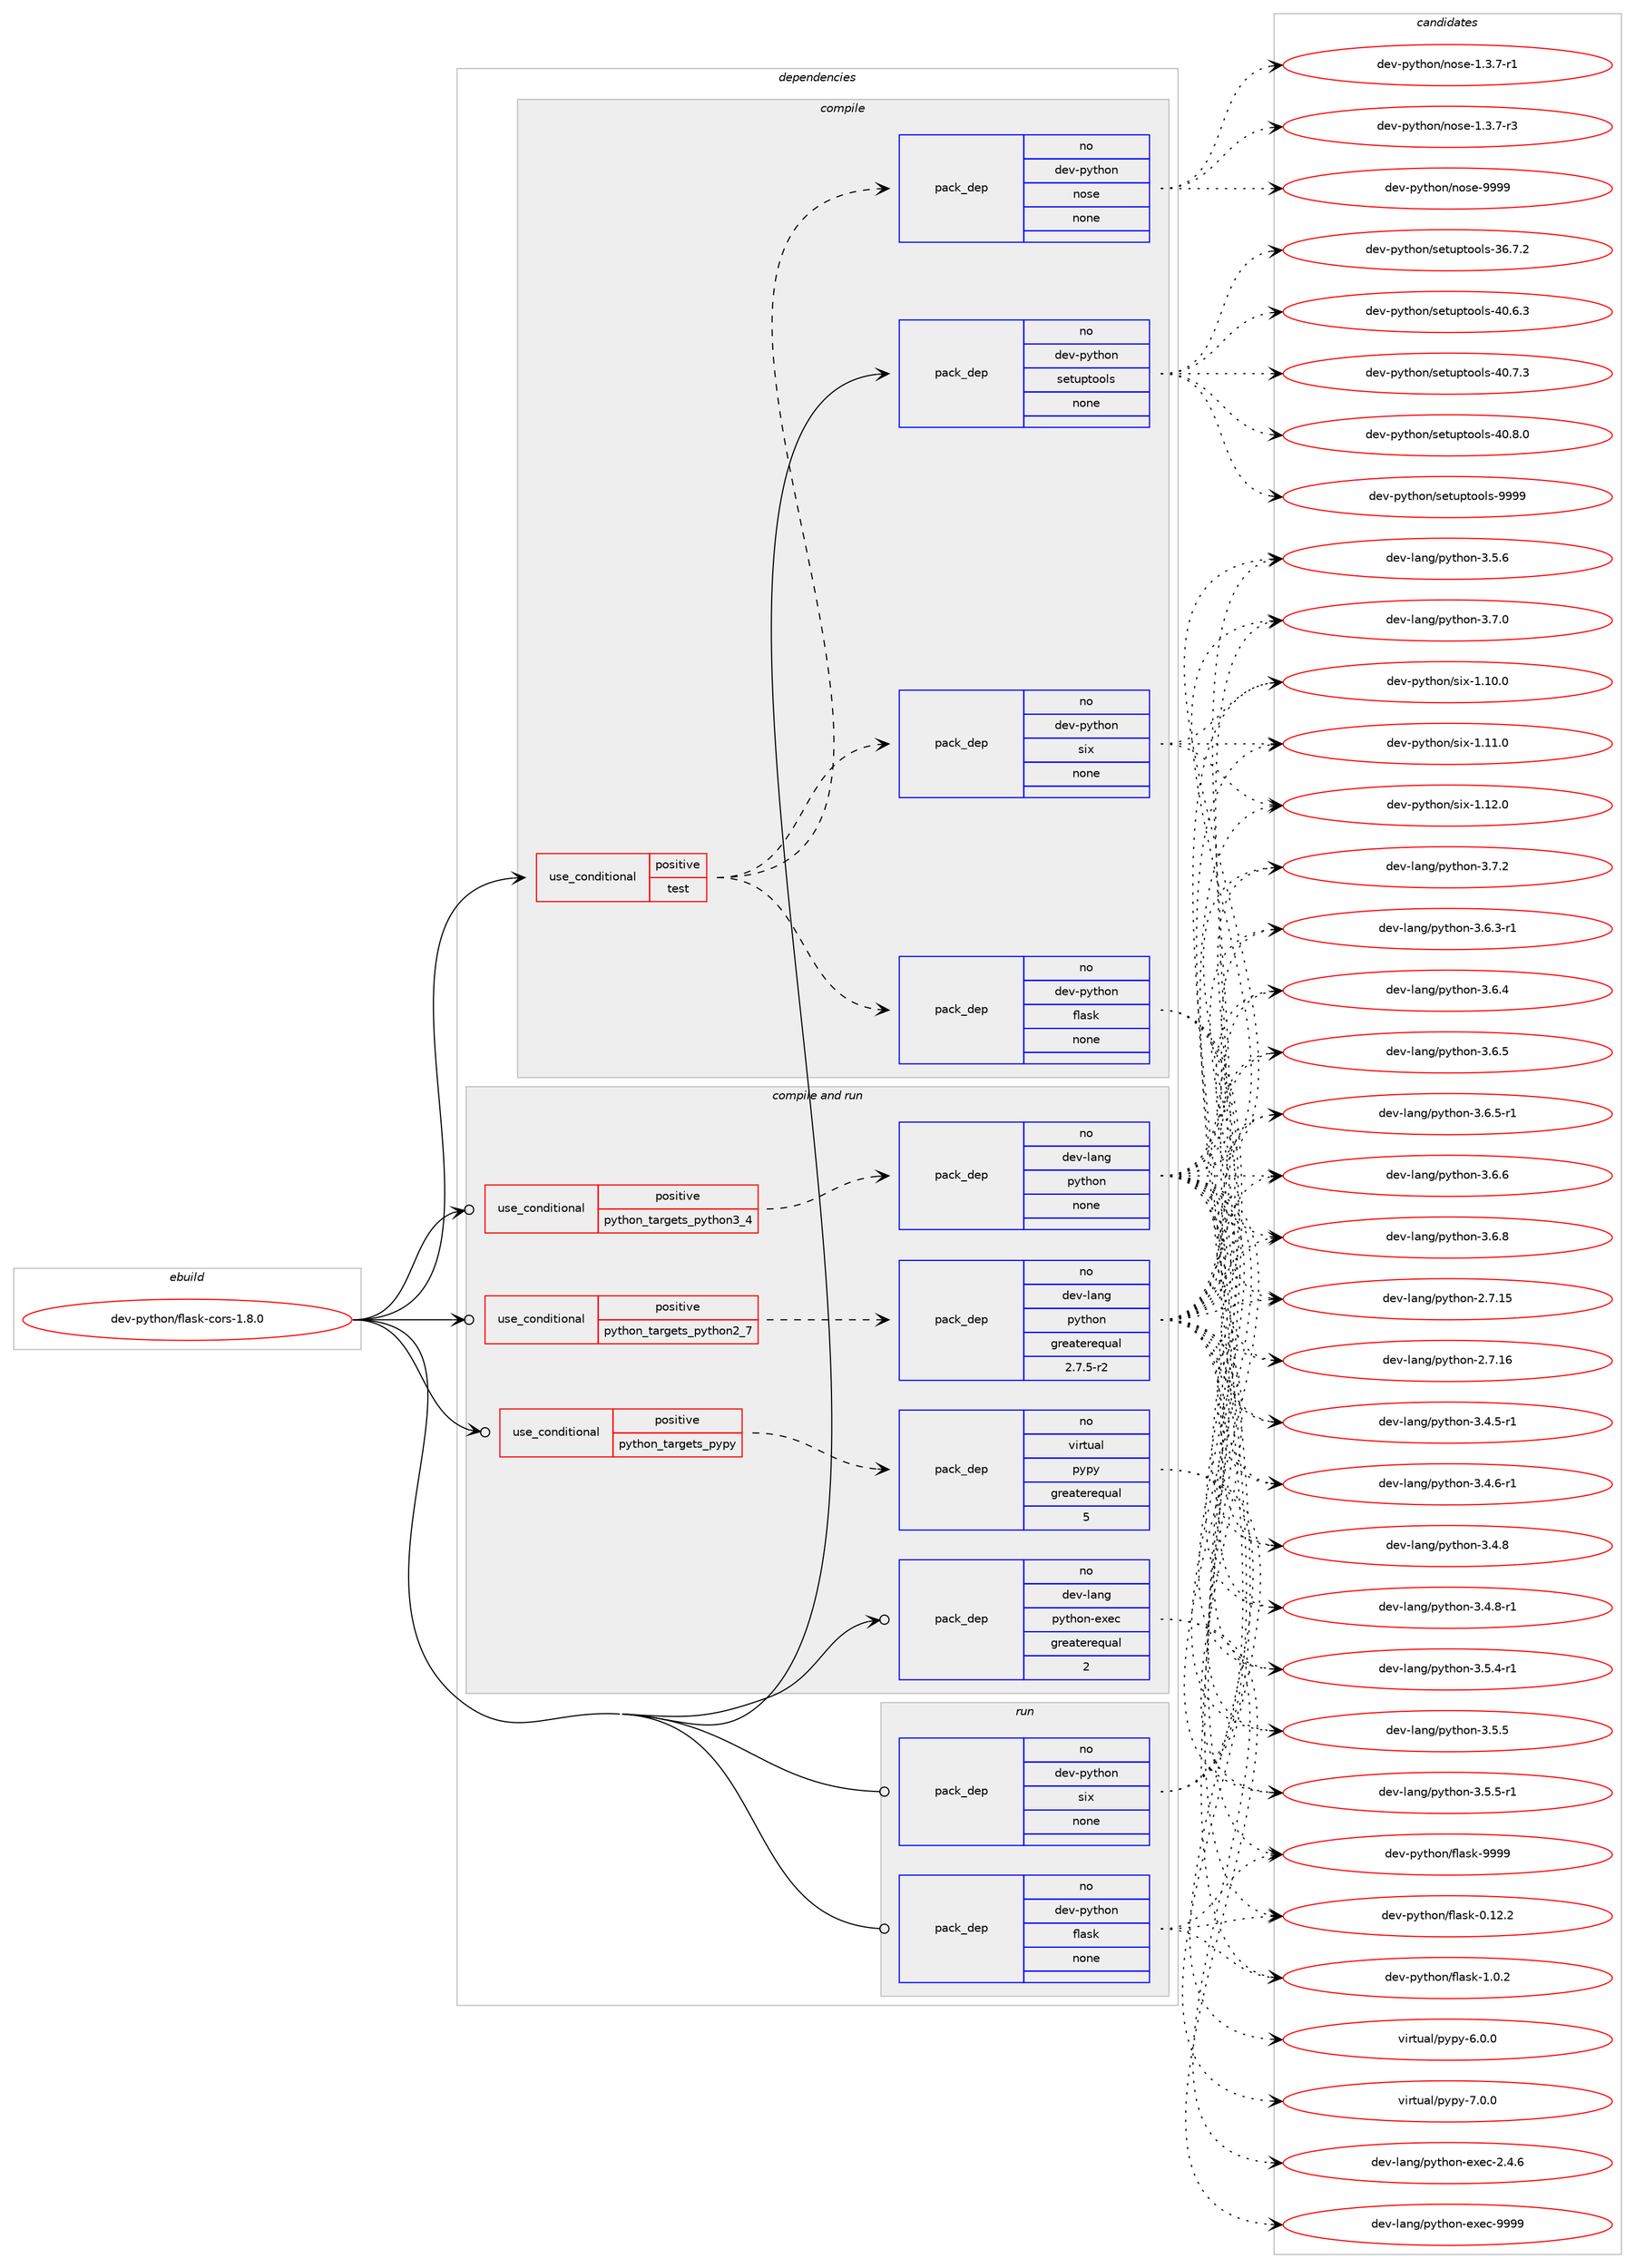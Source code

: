 digraph prolog {

# *************
# Graph options
# *************

newrank=true;
concentrate=true;
compound=true;
graph [rankdir=LR,fontname=Helvetica,fontsize=10,ranksep=1.5];#, ranksep=2.5, nodesep=0.2];
edge  [arrowhead=vee];
node  [fontname=Helvetica,fontsize=10];

# **********
# The ebuild
# **********

subgraph cluster_leftcol {
color=gray;
rank=same;
label=<<i>ebuild</i>>;
id [label="dev-python/flask-cors-1.8.0", color=red, width=4, href="../dev-python/flask-cors-1.8.0.svg"];
}

# ****************
# The dependencies
# ****************

subgraph cluster_midcol {
color=gray;
label=<<i>dependencies</i>>;
subgraph cluster_compile {
fillcolor="#eeeeee";
style=filled;
label=<<i>compile</i>>;
subgraph cond374357 {
dependency1409391 [label=<<TABLE BORDER="0" CELLBORDER="1" CELLSPACING="0" CELLPADDING="4"><TR><TD ROWSPAN="3" CELLPADDING="10">use_conditional</TD></TR><TR><TD>positive</TD></TR><TR><TD>test</TD></TR></TABLE>>, shape=none, color=red];
subgraph pack1011775 {
dependency1409392 [label=<<TABLE BORDER="0" CELLBORDER="1" CELLSPACING="0" CELLPADDING="4" WIDTH="220"><TR><TD ROWSPAN="6" CELLPADDING="30">pack_dep</TD></TR><TR><TD WIDTH="110">no</TD></TR><TR><TD>dev-python</TD></TR><TR><TD>flask</TD></TR><TR><TD>none</TD></TR><TR><TD></TD></TR></TABLE>>, shape=none, color=blue];
}
dependency1409391:e -> dependency1409392:w [weight=20,style="dashed",arrowhead="vee"];
subgraph pack1011776 {
dependency1409393 [label=<<TABLE BORDER="0" CELLBORDER="1" CELLSPACING="0" CELLPADDING="4" WIDTH="220"><TR><TD ROWSPAN="6" CELLPADDING="30">pack_dep</TD></TR><TR><TD WIDTH="110">no</TD></TR><TR><TD>dev-python</TD></TR><TR><TD>six</TD></TR><TR><TD>none</TD></TR><TR><TD></TD></TR></TABLE>>, shape=none, color=blue];
}
dependency1409391:e -> dependency1409393:w [weight=20,style="dashed",arrowhead="vee"];
subgraph pack1011777 {
dependency1409394 [label=<<TABLE BORDER="0" CELLBORDER="1" CELLSPACING="0" CELLPADDING="4" WIDTH="220"><TR><TD ROWSPAN="6" CELLPADDING="30">pack_dep</TD></TR><TR><TD WIDTH="110">no</TD></TR><TR><TD>dev-python</TD></TR><TR><TD>nose</TD></TR><TR><TD>none</TD></TR><TR><TD></TD></TR></TABLE>>, shape=none, color=blue];
}
dependency1409391:e -> dependency1409394:w [weight=20,style="dashed",arrowhead="vee"];
}
id:e -> dependency1409391:w [weight=20,style="solid",arrowhead="vee"];
subgraph pack1011778 {
dependency1409395 [label=<<TABLE BORDER="0" CELLBORDER="1" CELLSPACING="0" CELLPADDING="4" WIDTH="220"><TR><TD ROWSPAN="6" CELLPADDING="30">pack_dep</TD></TR><TR><TD WIDTH="110">no</TD></TR><TR><TD>dev-python</TD></TR><TR><TD>setuptools</TD></TR><TR><TD>none</TD></TR><TR><TD></TD></TR></TABLE>>, shape=none, color=blue];
}
id:e -> dependency1409395:w [weight=20,style="solid",arrowhead="vee"];
}
subgraph cluster_compileandrun {
fillcolor="#eeeeee";
style=filled;
label=<<i>compile and run</i>>;
subgraph cond374358 {
dependency1409396 [label=<<TABLE BORDER="0" CELLBORDER="1" CELLSPACING="0" CELLPADDING="4"><TR><TD ROWSPAN="3" CELLPADDING="10">use_conditional</TD></TR><TR><TD>positive</TD></TR><TR><TD>python_targets_pypy</TD></TR></TABLE>>, shape=none, color=red];
subgraph pack1011779 {
dependency1409397 [label=<<TABLE BORDER="0" CELLBORDER="1" CELLSPACING="0" CELLPADDING="4" WIDTH="220"><TR><TD ROWSPAN="6" CELLPADDING="30">pack_dep</TD></TR><TR><TD WIDTH="110">no</TD></TR><TR><TD>virtual</TD></TR><TR><TD>pypy</TD></TR><TR><TD>greaterequal</TD></TR><TR><TD>5</TD></TR></TABLE>>, shape=none, color=blue];
}
dependency1409396:e -> dependency1409397:w [weight=20,style="dashed",arrowhead="vee"];
}
id:e -> dependency1409396:w [weight=20,style="solid",arrowhead="odotvee"];
subgraph cond374359 {
dependency1409398 [label=<<TABLE BORDER="0" CELLBORDER="1" CELLSPACING="0" CELLPADDING="4"><TR><TD ROWSPAN="3" CELLPADDING="10">use_conditional</TD></TR><TR><TD>positive</TD></TR><TR><TD>python_targets_python2_7</TD></TR></TABLE>>, shape=none, color=red];
subgraph pack1011780 {
dependency1409399 [label=<<TABLE BORDER="0" CELLBORDER="1" CELLSPACING="0" CELLPADDING="4" WIDTH="220"><TR><TD ROWSPAN="6" CELLPADDING="30">pack_dep</TD></TR><TR><TD WIDTH="110">no</TD></TR><TR><TD>dev-lang</TD></TR><TR><TD>python</TD></TR><TR><TD>greaterequal</TD></TR><TR><TD>2.7.5-r2</TD></TR></TABLE>>, shape=none, color=blue];
}
dependency1409398:e -> dependency1409399:w [weight=20,style="dashed",arrowhead="vee"];
}
id:e -> dependency1409398:w [weight=20,style="solid",arrowhead="odotvee"];
subgraph cond374360 {
dependency1409400 [label=<<TABLE BORDER="0" CELLBORDER="1" CELLSPACING="0" CELLPADDING="4"><TR><TD ROWSPAN="3" CELLPADDING="10">use_conditional</TD></TR><TR><TD>positive</TD></TR><TR><TD>python_targets_python3_4</TD></TR></TABLE>>, shape=none, color=red];
subgraph pack1011781 {
dependency1409401 [label=<<TABLE BORDER="0" CELLBORDER="1" CELLSPACING="0" CELLPADDING="4" WIDTH="220"><TR><TD ROWSPAN="6" CELLPADDING="30">pack_dep</TD></TR><TR><TD WIDTH="110">no</TD></TR><TR><TD>dev-lang</TD></TR><TR><TD>python</TD></TR><TR><TD>none</TD></TR><TR><TD></TD></TR></TABLE>>, shape=none, color=blue];
}
dependency1409400:e -> dependency1409401:w [weight=20,style="dashed",arrowhead="vee"];
}
id:e -> dependency1409400:w [weight=20,style="solid",arrowhead="odotvee"];
subgraph pack1011782 {
dependency1409402 [label=<<TABLE BORDER="0" CELLBORDER="1" CELLSPACING="0" CELLPADDING="4" WIDTH="220"><TR><TD ROWSPAN="6" CELLPADDING="30">pack_dep</TD></TR><TR><TD WIDTH="110">no</TD></TR><TR><TD>dev-lang</TD></TR><TR><TD>python-exec</TD></TR><TR><TD>greaterequal</TD></TR><TR><TD>2</TD></TR></TABLE>>, shape=none, color=blue];
}
id:e -> dependency1409402:w [weight=20,style="solid",arrowhead="odotvee"];
}
subgraph cluster_run {
fillcolor="#eeeeee";
style=filled;
label=<<i>run</i>>;
subgraph pack1011783 {
dependency1409403 [label=<<TABLE BORDER="0" CELLBORDER="1" CELLSPACING="0" CELLPADDING="4" WIDTH="220"><TR><TD ROWSPAN="6" CELLPADDING="30">pack_dep</TD></TR><TR><TD WIDTH="110">no</TD></TR><TR><TD>dev-python</TD></TR><TR><TD>flask</TD></TR><TR><TD>none</TD></TR><TR><TD></TD></TR></TABLE>>, shape=none, color=blue];
}
id:e -> dependency1409403:w [weight=20,style="solid",arrowhead="odot"];
subgraph pack1011784 {
dependency1409404 [label=<<TABLE BORDER="0" CELLBORDER="1" CELLSPACING="0" CELLPADDING="4" WIDTH="220"><TR><TD ROWSPAN="6" CELLPADDING="30">pack_dep</TD></TR><TR><TD WIDTH="110">no</TD></TR><TR><TD>dev-python</TD></TR><TR><TD>six</TD></TR><TR><TD>none</TD></TR><TR><TD></TD></TR></TABLE>>, shape=none, color=blue];
}
id:e -> dependency1409404:w [weight=20,style="solid",arrowhead="odot"];
}
}

# **************
# The candidates
# **************

subgraph cluster_choices {
rank=same;
color=gray;
label=<<i>candidates</i>>;

subgraph choice1011775 {
color=black;
nodesep=1;
choice10010111845112121116104111110471021089711510745484649504650 [label="dev-python/flask-0.12.2", color=red, width=4,href="../dev-python/flask-0.12.2.svg"];
choice100101118451121211161041111104710210897115107454946484650 [label="dev-python/flask-1.0.2", color=red, width=4,href="../dev-python/flask-1.0.2.svg"];
choice1001011184511212111610411111047102108971151074557575757 [label="dev-python/flask-9999", color=red, width=4,href="../dev-python/flask-9999.svg"];
dependency1409392:e -> choice10010111845112121116104111110471021089711510745484649504650:w [style=dotted,weight="100"];
dependency1409392:e -> choice100101118451121211161041111104710210897115107454946484650:w [style=dotted,weight="100"];
dependency1409392:e -> choice1001011184511212111610411111047102108971151074557575757:w [style=dotted,weight="100"];
}
subgraph choice1011776 {
color=black;
nodesep=1;
choice100101118451121211161041111104711510512045494649484648 [label="dev-python/six-1.10.0", color=red, width=4,href="../dev-python/six-1.10.0.svg"];
choice100101118451121211161041111104711510512045494649494648 [label="dev-python/six-1.11.0", color=red, width=4,href="../dev-python/six-1.11.0.svg"];
choice100101118451121211161041111104711510512045494649504648 [label="dev-python/six-1.12.0", color=red, width=4,href="../dev-python/six-1.12.0.svg"];
dependency1409393:e -> choice100101118451121211161041111104711510512045494649484648:w [style=dotted,weight="100"];
dependency1409393:e -> choice100101118451121211161041111104711510512045494649494648:w [style=dotted,weight="100"];
dependency1409393:e -> choice100101118451121211161041111104711510512045494649504648:w [style=dotted,weight="100"];
}
subgraph choice1011777 {
color=black;
nodesep=1;
choice10010111845112121116104111110471101111151014549465146554511449 [label="dev-python/nose-1.3.7-r1", color=red, width=4,href="../dev-python/nose-1.3.7-r1.svg"];
choice10010111845112121116104111110471101111151014549465146554511451 [label="dev-python/nose-1.3.7-r3", color=red, width=4,href="../dev-python/nose-1.3.7-r3.svg"];
choice10010111845112121116104111110471101111151014557575757 [label="dev-python/nose-9999", color=red, width=4,href="../dev-python/nose-9999.svg"];
dependency1409394:e -> choice10010111845112121116104111110471101111151014549465146554511449:w [style=dotted,weight="100"];
dependency1409394:e -> choice10010111845112121116104111110471101111151014549465146554511451:w [style=dotted,weight="100"];
dependency1409394:e -> choice10010111845112121116104111110471101111151014557575757:w [style=dotted,weight="100"];
}
subgraph choice1011778 {
color=black;
nodesep=1;
choice100101118451121211161041111104711510111611711211611111110811545515446554650 [label="dev-python/setuptools-36.7.2", color=red, width=4,href="../dev-python/setuptools-36.7.2.svg"];
choice100101118451121211161041111104711510111611711211611111110811545524846544651 [label="dev-python/setuptools-40.6.3", color=red, width=4,href="../dev-python/setuptools-40.6.3.svg"];
choice100101118451121211161041111104711510111611711211611111110811545524846554651 [label="dev-python/setuptools-40.7.3", color=red, width=4,href="../dev-python/setuptools-40.7.3.svg"];
choice100101118451121211161041111104711510111611711211611111110811545524846564648 [label="dev-python/setuptools-40.8.0", color=red, width=4,href="../dev-python/setuptools-40.8.0.svg"];
choice10010111845112121116104111110471151011161171121161111111081154557575757 [label="dev-python/setuptools-9999", color=red, width=4,href="../dev-python/setuptools-9999.svg"];
dependency1409395:e -> choice100101118451121211161041111104711510111611711211611111110811545515446554650:w [style=dotted,weight="100"];
dependency1409395:e -> choice100101118451121211161041111104711510111611711211611111110811545524846544651:w [style=dotted,weight="100"];
dependency1409395:e -> choice100101118451121211161041111104711510111611711211611111110811545524846554651:w [style=dotted,weight="100"];
dependency1409395:e -> choice100101118451121211161041111104711510111611711211611111110811545524846564648:w [style=dotted,weight="100"];
dependency1409395:e -> choice10010111845112121116104111110471151011161171121161111111081154557575757:w [style=dotted,weight="100"];
}
subgraph choice1011779 {
color=black;
nodesep=1;
choice1181051141161179710847112121112121455446484648 [label="virtual/pypy-6.0.0", color=red, width=4,href="../virtual/pypy-6.0.0.svg"];
choice1181051141161179710847112121112121455546484648 [label="virtual/pypy-7.0.0", color=red, width=4,href="../virtual/pypy-7.0.0.svg"];
dependency1409397:e -> choice1181051141161179710847112121112121455446484648:w [style=dotted,weight="100"];
dependency1409397:e -> choice1181051141161179710847112121112121455546484648:w [style=dotted,weight="100"];
}
subgraph choice1011780 {
color=black;
nodesep=1;
choice10010111845108971101034711212111610411111045504655464953 [label="dev-lang/python-2.7.15", color=red, width=4,href="../dev-lang/python-2.7.15.svg"];
choice10010111845108971101034711212111610411111045504655464954 [label="dev-lang/python-2.7.16", color=red, width=4,href="../dev-lang/python-2.7.16.svg"];
choice1001011184510897110103471121211161041111104551465246534511449 [label="dev-lang/python-3.4.5-r1", color=red, width=4,href="../dev-lang/python-3.4.5-r1.svg"];
choice1001011184510897110103471121211161041111104551465246544511449 [label="dev-lang/python-3.4.6-r1", color=red, width=4,href="../dev-lang/python-3.4.6-r1.svg"];
choice100101118451089711010347112121116104111110455146524656 [label="dev-lang/python-3.4.8", color=red, width=4,href="../dev-lang/python-3.4.8.svg"];
choice1001011184510897110103471121211161041111104551465246564511449 [label="dev-lang/python-3.4.8-r1", color=red, width=4,href="../dev-lang/python-3.4.8-r1.svg"];
choice1001011184510897110103471121211161041111104551465346524511449 [label="dev-lang/python-3.5.4-r1", color=red, width=4,href="../dev-lang/python-3.5.4-r1.svg"];
choice100101118451089711010347112121116104111110455146534653 [label="dev-lang/python-3.5.5", color=red, width=4,href="../dev-lang/python-3.5.5.svg"];
choice1001011184510897110103471121211161041111104551465346534511449 [label="dev-lang/python-3.5.5-r1", color=red, width=4,href="../dev-lang/python-3.5.5-r1.svg"];
choice100101118451089711010347112121116104111110455146534654 [label="dev-lang/python-3.5.6", color=red, width=4,href="../dev-lang/python-3.5.6.svg"];
choice1001011184510897110103471121211161041111104551465446514511449 [label="dev-lang/python-3.6.3-r1", color=red, width=4,href="../dev-lang/python-3.6.3-r1.svg"];
choice100101118451089711010347112121116104111110455146544652 [label="dev-lang/python-3.6.4", color=red, width=4,href="../dev-lang/python-3.6.4.svg"];
choice100101118451089711010347112121116104111110455146544653 [label="dev-lang/python-3.6.5", color=red, width=4,href="../dev-lang/python-3.6.5.svg"];
choice1001011184510897110103471121211161041111104551465446534511449 [label="dev-lang/python-3.6.5-r1", color=red, width=4,href="../dev-lang/python-3.6.5-r1.svg"];
choice100101118451089711010347112121116104111110455146544654 [label="dev-lang/python-3.6.6", color=red, width=4,href="../dev-lang/python-3.6.6.svg"];
choice100101118451089711010347112121116104111110455146544656 [label="dev-lang/python-3.6.8", color=red, width=4,href="../dev-lang/python-3.6.8.svg"];
choice100101118451089711010347112121116104111110455146554648 [label="dev-lang/python-3.7.0", color=red, width=4,href="../dev-lang/python-3.7.0.svg"];
choice100101118451089711010347112121116104111110455146554650 [label="dev-lang/python-3.7.2", color=red, width=4,href="../dev-lang/python-3.7.2.svg"];
dependency1409399:e -> choice10010111845108971101034711212111610411111045504655464953:w [style=dotted,weight="100"];
dependency1409399:e -> choice10010111845108971101034711212111610411111045504655464954:w [style=dotted,weight="100"];
dependency1409399:e -> choice1001011184510897110103471121211161041111104551465246534511449:w [style=dotted,weight="100"];
dependency1409399:e -> choice1001011184510897110103471121211161041111104551465246544511449:w [style=dotted,weight="100"];
dependency1409399:e -> choice100101118451089711010347112121116104111110455146524656:w [style=dotted,weight="100"];
dependency1409399:e -> choice1001011184510897110103471121211161041111104551465246564511449:w [style=dotted,weight="100"];
dependency1409399:e -> choice1001011184510897110103471121211161041111104551465346524511449:w [style=dotted,weight="100"];
dependency1409399:e -> choice100101118451089711010347112121116104111110455146534653:w [style=dotted,weight="100"];
dependency1409399:e -> choice1001011184510897110103471121211161041111104551465346534511449:w [style=dotted,weight="100"];
dependency1409399:e -> choice100101118451089711010347112121116104111110455146534654:w [style=dotted,weight="100"];
dependency1409399:e -> choice1001011184510897110103471121211161041111104551465446514511449:w [style=dotted,weight="100"];
dependency1409399:e -> choice100101118451089711010347112121116104111110455146544652:w [style=dotted,weight="100"];
dependency1409399:e -> choice100101118451089711010347112121116104111110455146544653:w [style=dotted,weight="100"];
dependency1409399:e -> choice1001011184510897110103471121211161041111104551465446534511449:w [style=dotted,weight="100"];
dependency1409399:e -> choice100101118451089711010347112121116104111110455146544654:w [style=dotted,weight="100"];
dependency1409399:e -> choice100101118451089711010347112121116104111110455146544656:w [style=dotted,weight="100"];
dependency1409399:e -> choice100101118451089711010347112121116104111110455146554648:w [style=dotted,weight="100"];
dependency1409399:e -> choice100101118451089711010347112121116104111110455146554650:w [style=dotted,weight="100"];
}
subgraph choice1011781 {
color=black;
nodesep=1;
choice10010111845108971101034711212111610411111045504655464953 [label="dev-lang/python-2.7.15", color=red, width=4,href="../dev-lang/python-2.7.15.svg"];
choice10010111845108971101034711212111610411111045504655464954 [label="dev-lang/python-2.7.16", color=red, width=4,href="../dev-lang/python-2.7.16.svg"];
choice1001011184510897110103471121211161041111104551465246534511449 [label="dev-lang/python-3.4.5-r1", color=red, width=4,href="../dev-lang/python-3.4.5-r1.svg"];
choice1001011184510897110103471121211161041111104551465246544511449 [label="dev-lang/python-3.4.6-r1", color=red, width=4,href="../dev-lang/python-3.4.6-r1.svg"];
choice100101118451089711010347112121116104111110455146524656 [label="dev-lang/python-3.4.8", color=red, width=4,href="../dev-lang/python-3.4.8.svg"];
choice1001011184510897110103471121211161041111104551465246564511449 [label="dev-lang/python-3.4.8-r1", color=red, width=4,href="../dev-lang/python-3.4.8-r1.svg"];
choice1001011184510897110103471121211161041111104551465346524511449 [label="dev-lang/python-3.5.4-r1", color=red, width=4,href="../dev-lang/python-3.5.4-r1.svg"];
choice100101118451089711010347112121116104111110455146534653 [label="dev-lang/python-3.5.5", color=red, width=4,href="../dev-lang/python-3.5.5.svg"];
choice1001011184510897110103471121211161041111104551465346534511449 [label="dev-lang/python-3.5.5-r1", color=red, width=4,href="../dev-lang/python-3.5.5-r1.svg"];
choice100101118451089711010347112121116104111110455146534654 [label="dev-lang/python-3.5.6", color=red, width=4,href="../dev-lang/python-3.5.6.svg"];
choice1001011184510897110103471121211161041111104551465446514511449 [label="dev-lang/python-3.6.3-r1", color=red, width=4,href="../dev-lang/python-3.6.3-r1.svg"];
choice100101118451089711010347112121116104111110455146544652 [label="dev-lang/python-3.6.4", color=red, width=4,href="../dev-lang/python-3.6.4.svg"];
choice100101118451089711010347112121116104111110455146544653 [label="dev-lang/python-3.6.5", color=red, width=4,href="../dev-lang/python-3.6.5.svg"];
choice1001011184510897110103471121211161041111104551465446534511449 [label="dev-lang/python-3.6.5-r1", color=red, width=4,href="../dev-lang/python-3.6.5-r1.svg"];
choice100101118451089711010347112121116104111110455146544654 [label="dev-lang/python-3.6.6", color=red, width=4,href="../dev-lang/python-3.6.6.svg"];
choice100101118451089711010347112121116104111110455146544656 [label="dev-lang/python-3.6.8", color=red, width=4,href="../dev-lang/python-3.6.8.svg"];
choice100101118451089711010347112121116104111110455146554648 [label="dev-lang/python-3.7.0", color=red, width=4,href="../dev-lang/python-3.7.0.svg"];
choice100101118451089711010347112121116104111110455146554650 [label="dev-lang/python-3.7.2", color=red, width=4,href="../dev-lang/python-3.7.2.svg"];
dependency1409401:e -> choice10010111845108971101034711212111610411111045504655464953:w [style=dotted,weight="100"];
dependency1409401:e -> choice10010111845108971101034711212111610411111045504655464954:w [style=dotted,weight="100"];
dependency1409401:e -> choice1001011184510897110103471121211161041111104551465246534511449:w [style=dotted,weight="100"];
dependency1409401:e -> choice1001011184510897110103471121211161041111104551465246544511449:w [style=dotted,weight="100"];
dependency1409401:e -> choice100101118451089711010347112121116104111110455146524656:w [style=dotted,weight="100"];
dependency1409401:e -> choice1001011184510897110103471121211161041111104551465246564511449:w [style=dotted,weight="100"];
dependency1409401:e -> choice1001011184510897110103471121211161041111104551465346524511449:w [style=dotted,weight="100"];
dependency1409401:e -> choice100101118451089711010347112121116104111110455146534653:w [style=dotted,weight="100"];
dependency1409401:e -> choice1001011184510897110103471121211161041111104551465346534511449:w [style=dotted,weight="100"];
dependency1409401:e -> choice100101118451089711010347112121116104111110455146534654:w [style=dotted,weight="100"];
dependency1409401:e -> choice1001011184510897110103471121211161041111104551465446514511449:w [style=dotted,weight="100"];
dependency1409401:e -> choice100101118451089711010347112121116104111110455146544652:w [style=dotted,weight="100"];
dependency1409401:e -> choice100101118451089711010347112121116104111110455146544653:w [style=dotted,weight="100"];
dependency1409401:e -> choice1001011184510897110103471121211161041111104551465446534511449:w [style=dotted,weight="100"];
dependency1409401:e -> choice100101118451089711010347112121116104111110455146544654:w [style=dotted,weight="100"];
dependency1409401:e -> choice100101118451089711010347112121116104111110455146544656:w [style=dotted,weight="100"];
dependency1409401:e -> choice100101118451089711010347112121116104111110455146554648:w [style=dotted,weight="100"];
dependency1409401:e -> choice100101118451089711010347112121116104111110455146554650:w [style=dotted,weight="100"];
}
subgraph choice1011782 {
color=black;
nodesep=1;
choice1001011184510897110103471121211161041111104510112010199455046524654 [label="dev-lang/python-exec-2.4.6", color=red, width=4,href="../dev-lang/python-exec-2.4.6.svg"];
choice10010111845108971101034711212111610411111045101120101994557575757 [label="dev-lang/python-exec-9999", color=red, width=4,href="../dev-lang/python-exec-9999.svg"];
dependency1409402:e -> choice1001011184510897110103471121211161041111104510112010199455046524654:w [style=dotted,weight="100"];
dependency1409402:e -> choice10010111845108971101034711212111610411111045101120101994557575757:w [style=dotted,weight="100"];
}
subgraph choice1011783 {
color=black;
nodesep=1;
choice10010111845112121116104111110471021089711510745484649504650 [label="dev-python/flask-0.12.2", color=red, width=4,href="../dev-python/flask-0.12.2.svg"];
choice100101118451121211161041111104710210897115107454946484650 [label="dev-python/flask-1.0.2", color=red, width=4,href="../dev-python/flask-1.0.2.svg"];
choice1001011184511212111610411111047102108971151074557575757 [label="dev-python/flask-9999", color=red, width=4,href="../dev-python/flask-9999.svg"];
dependency1409403:e -> choice10010111845112121116104111110471021089711510745484649504650:w [style=dotted,weight="100"];
dependency1409403:e -> choice100101118451121211161041111104710210897115107454946484650:w [style=dotted,weight="100"];
dependency1409403:e -> choice1001011184511212111610411111047102108971151074557575757:w [style=dotted,weight="100"];
}
subgraph choice1011784 {
color=black;
nodesep=1;
choice100101118451121211161041111104711510512045494649484648 [label="dev-python/six-1.10.0", color=red, width=4,href="../dev-python/six-1.10.0.svg"];
choice100101118451121211161041111104711510512045494649494648 [label="dev-python/six-1.11.0", color=red, width=4,href="../dev-python/six-1.11.0.svg"];
choice100101118451121211161041111104711510512045494649504648 [label="dev-python/six-1.12.0", color=red, width=4,href="../dev-python/six-1.12.0.svg"];
dependency1409404:e -> choice100101118451121211161041111104711510512045494649484648:w [style=dotted,weight="100"];
dependency1409404:e -> choice100101118451121211161041111104711510512045494649494648:w [style=dotted,weight="100"];
dependency1409404:e -> choice100101118451121211161041111104711510512045494649504648:w [style=dotted,weight="100"];
}
}

}
